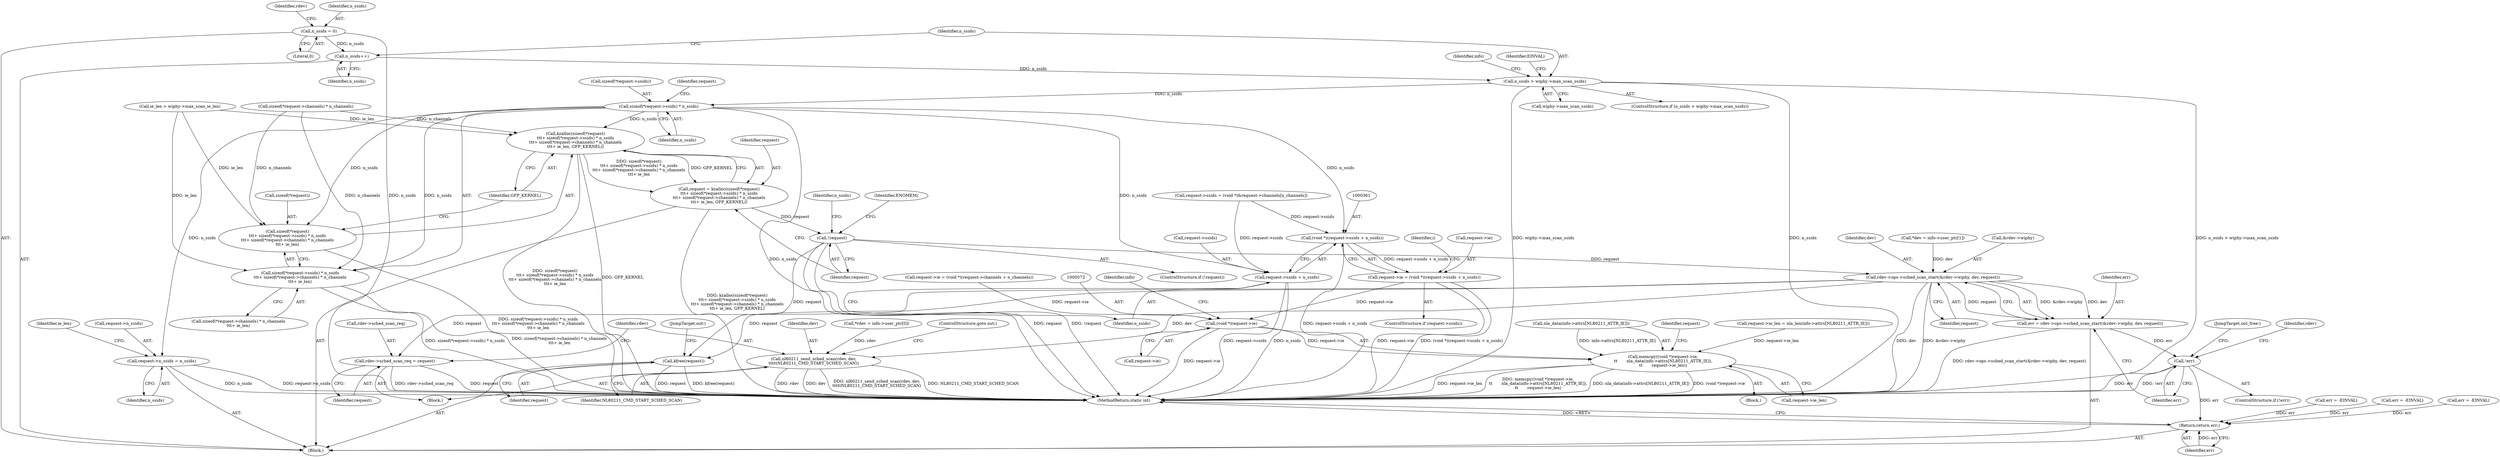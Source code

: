 digraph "0_linux_208c72f4fe44fe09577e7975ba0e7fa0278f3d03@API" {
"1000307" [label="(Call,sizeof(*request->ssids) * n_ssids)"];
"1000264" [label="(Call,n_ssids > wiphy->max_scan_ssids)"];
"1000261" [label="(Call,n_ssids++)"];
"1000129" [label="(Call,n_ssids = 0)"];
"1000301" [label="(Call,kzalloc(sizeof(*request)\n\t\t\t+ sizeof(*request->ssids) * n_ssids\n\t\t\t+ sizeof(*request->channels) * n_channels\n\t\t\t+ ie_len, GFP_KERNEL))"];
"1000299" [label="(Call,request = kzalloc(sizeof(*request)\n\t\t\t+ sizeof(*request->ssids) * n_ssids\n\t\t\t+ sizeof(*request->channels) * n_channels\n\t\t\t+ ie_len, GFP_KERNEL))"];
"1000325" [label="(Call,!request)"];
"1000605" [label="(Call,rdev->ops->sched_scan_start(&rdev->wiphy, dev, request))"];
"1000603" [label="(Call,err = rdev->ops->sched_scan_start(&rdev->wiphy, dev, request))"];
"1000613" [label="(Call,!err)"];
"1000630" [label="(Return,return err;)"];
"1000616" [label="(Call,rdev->sched_scan_req = request)"];
"1000621" [label="(Call,nl80211_send_sched_scan(rdev, dev,\n\t\t\t\t\tNL80211_CMD_START_SCHED_SCAN))"];
"1000627" [label="(Call,kfree(request))"];
"1000302" [label="(Call,sizeof(*request)\n\t\t\t+ sizeof(*request->ssids) * n_ssids\n\t\t\t+ sizeof(*request->channels) * n_channels\n\t\t\t+ ie_len)"];
"1000306" [label="(Call,sizeof(*request->ssids) * n_ssids\n\t\t\t+ sizeof(*request->channels) * n_channels\n\t\t\t+ ie_len)"];
"1000344" [label="(Call,request->n_ssids = n_ssids)"];
"1000360" [label="(Call,(void *)(request->ssids + n_ssids))"];
"1000356" [label="(Call,request->ie = (void *)(request->ssids + n_ssids))"];
"1000571" [label="(Call,(void *)request->ie)"];
"1000570" [label="(Call,memcpy((void *)request->ie,\n\t\t       nla_data(info->attrs[NL80211_ATTR_IE]),\n\t\t       request->ie_len))"];
"1000362" [label="(Call,request->ssids + n_ssids)"];
"1000624" [label="(Identifier,NL80211_CMD_START_SCHED_SCAN)"];
"1000363" [label="(Call,request->ssids)"];
"1000314" [label="(Call,sizeof(*request->channels) * n_channels\n\t\t\t+ ie_len)"];
"1000613" [label="(Call,!err)"];
"1000570" [label="(Call,memcpy((void *)request->ie,\n\t\t       nla_data(info->attrs[NL80211_ATTR_IE]),\n\t\t       request->ie_len))"];
"1000300" [label="(Identifier,request)"];
"1000266" [label="(Call,wiphy->max_scan_ssids)"];
"1000614" [label="(Identifier,err)"];
"1000571" [label="(Call,(void *)request->ie)"];
"1000106" [label="(Block,)"];
"1000331" [label="(Identifier,n_ssids)"];
"1000620" [label="(Identifier,request)"];
"1000345" [label="(Call,request->n_ssids)"];
"1000605" [label="(Call,rdev->ops->sched_scan_start(&rdev->wiphy, dev, request))"];
"1000560" [label="(Call,request->ie_len = nla_len(info->attrs[NL80211_ATTR_IE]))"];
"1000610" [label="(Identifier,dev)"];
"1000576" [label="(Call,nla_data(info->attrs[NL80211_ATTR_IE]))"];
"1000615" [label="(Block,)"];
"1000302" [label="(Call,sizeof(*request)\n\t\t\t+ sizeof(*request->ssids) * n_ssids\n\t\t\t+ sizeof(*request->channels) * n_channels\n\t\t\t+ ie_len)"];
"1000579" [label="(Identifier,info)"];
"1000350" [label="(Identifier,ie_len)"];
"1000344" [label="(Call,request->n_ssids = n_ssids)"];
"1000265" [label="(Identifier,n_ssids)"];
"1000261" [label="(Call,n_ssids++)"];
"1000325" [label="(Call,!request)"];
"1000129" [label="(Call,n_ssids = 0)"];
"1000627" [label="(Call,kfree(request))"];
"1000275" [label="(Identifier,info)"];
"1000366" [label="(Identifier,n_ssids)"];
"1000324" [label="(ControlStructure,if (!request))"];
"1000582" [label="(Call,request->ie_len)"];
"1000303" [label="(Call,sizeof(*request))"];
"1000263" [label="(ControlStructure,if (n_ssids > wiphy->max_scan_ssids))"];
"1000352" [label="(ControlStructure,if (request->ssids))"];
"1000612" [label="(ControlStructure,if (!err))"];
"1000143" [label="(Identifier,rdev)"];
"1000631" [label="(Identifier,err)"];
"1000262" [label="(Identifier,n_ssids)"];
"1000362" [label="(Call,request->ssids + n_ssids)"];
"1000117" [label="(Call,*dev = info->user_ptr[1])"];
"1000323" [label="(Identifier,GFP_KERNEL)"];
"1000315" [label="(Call,sizeof(*request->channels) * n_channels)"];
"1000621" [label="(Call,nl80211_send_sched_scan(rdev, dev,\n\t\t\t\t\tNL80211_CMD_START_SCHED_SCAN))"];
"1000559" [label="(Block,)"];
"1000308" [label="(Call,sizeof(*request->ssids))"];
"1000630" [label="(Return,return err;)"];
"1000356" [label="(Call,request->ie = (void *)(request->ssids + n_ssids))"];
"1000357" [label="(Call,request->ie)"];
"1000626" [label="(JumpTarget,out_free:)"];
"1000492" [label="(Call,err = -EINVAL)"];
"1000326" [label="(Identifier,request)"];
"1000329" [label="(Identifier,ENOMEM)"];
"1000604" [label="(Identifier,err)"];
"1000617" [label="(Call,rdev->sched_scan_req)"];
"1000360" [label="(Call,(void *)(request->ssids + n_ssids))"];
"1000307" [label="(Call,sizeof(*request->ssids) * n_ssids)"];
"1000587" [label="(Identifier,request)"];
"1000623" [label="(Identifier,dev)"];
"1000611" [label="(Identifier,request)"];
"1000380" [label="(Identifier,i)"];
"1000299" [label="(Call,request = kzalloc(sizeof(*request)\n\t\t\t+ sizeof(*request->ssids) * n_ssids\n\t\t\t+ sizeof(*request->channels) * n_channels\n\t\t\t+ ie_len, GFP_KERNEL))"];
"1000603" [label="(Call,err = rdev->ops->sched_scan_start(&rdev->wiphy, dev, request))"];
"1000291" [label="(Call,ie_len > wiphy->max_scan_ie_len)"];
"1000109" [label="(Call,*rdev = info->user_ptr[0])"];
"1000618" [label="(Identifier,rdev)"];
"1000348" [label="(Identifier,n_ssids)"];
"1000319" [label="(Identifier,request)"];
"1000622" [label="(Identifier,rdev)"];
"1000332" [label="(Call,request->ssids = (void *)&request->channels[n_channels])"];
"1000301" [label="(Call,kzalloc(sizeof(*request)\n\t\t\t+ sizeof(*request->ssids) * n_ssids\n\t\t\t+ sizeof(*request->channels) * n_channels\n\t\t\t+ ie_len, GFP_KERNEL))"];
"1000628" [label="(Identifier,request)"];
"1000632" [label="(MethodReturn,static int)"];
"1000131" [label="(Literal,0)"];
"1000606" [label="(Call,&rdev->wiphy)"];
"1000401" [label="(Call,err = -EINVAL)"];
"1000313" [label="(Identifier,n_ssids)"];
"1000629" [label="(JumpTarget,out:)"];
"1000573" [label="(Call,request->ie)"];
"1000271" [label="(Identifier,EINVAL)"];
"1000306" [label="(Call,sizeof(*request->ssids) * n_ssids\n\t\t\t+ sizeof(*request->channels) * n_channels\n\t\t\t+ ie_len)"];
"1000524" [label="(Call,err = -EINVAL)"];
"1000264" [label="(Call,n_ssids > wiphy->max_scan_ssids)"];
"1000130" [label="(Identifier,n_ssids)"];
"1000616" [label="(Call,rdev->sched_scan_req = request)"];
"1000625" [label="(ControlStructure,goto out;)"];
"1000368" [label="(Call,request->ie = (void *)(request->channels + n_channels))"];
"1000307" -> "1000306"  [label="AST: "];
"1000307" -> "1000313"  [label="CFG: "];
"1000308" -> "1000307"  [label="AST: "];
"1000313" -> "1000307"  [label="AST: "];
"1000319" -> "1000307"  [label="CFG: "];
"1000307" -> "1000632"  [label="DDG: n_ssids"];
"1000307" -> "1000301"  [label="DDG: n_ssids"];
"1000307" -> "1000302"  [label="DDG: n_ssids"];
"1000307" -> "1000306"  [label="DDG: n_ssids"];
"1000264" -> "1000307"  [label="DDG: n_ssids"];
"1000307" -> "1000344"  [label="DDG: n_ssids"];
"1000307" -> "1000360"  [label="DDG: n_ssids"];
"1000307" -> "1000362"  [label="DDG: n_ssids"];
"1000264" -> "1000263"  [label="AST: "];
"1000264" -> "1000266"  [label="CFG: "];
"1000265" -> "1000264"  [label="AST: "];
"1000266" -> "1000264"  [label="AST: "];
"1000271" -> "1000264"  [label="CFG: "];
"1000275" -> "1000264"  [label="CFG: "];
"1000264" -> "1000632"  [label="DDG: n_ssids"];
"1000264" -> "1000632"  [label="DDG: n_ssids > wiphy->max_scan_ssids"];
"1000264" -> "1000632"  [label="DDG: wiphy->max_scan_ssids"];
"1000261" -> "1000264"  [label="DDG: n_ssids"];
"1000261" -> "1000106"  [label="AST: "];
"1000261" -> "1000262"  [label="CFG: "];
"1000262" -> "1000261"  [label="AST: "];
"1000265" -> "1000261"  [label="CFG: "];
"1000129" -> "1000261"  [label="DDG: n_ssids"];
"1000129" -> "1000106"  [label="AST: "];
"1000129" -> "1000131"  [label="CFG: "];
"1000130" -> "1000129"  [label="AST: "];
"1000131" -> "1000129"  [label="AST: "];
"1000143" -> "1000129"  [label="CFG: "];
"1000129" -> "1000632"  [label="DDG: n_ssids"];
"1000301" -> "1000299"  [label="AST: "];
"1000301" -> "1000323"  [label="CFG: "];
"1000302" -> "1000301"  [label="AST: "];
"1000323" -> "1000301"  [label="AST: "];
"1000299" -> "1000301"  [label="CFG: "];
"1000301" -> "1000632"  [label="DDG: sizeof(*request)\n\t\t\t+ sizeof(*request->ssids) * n_ssids\n\t\t\t+ sizeof(*request->channels) * n_channels\n\t\t\t+ ie_len"];
"1000301" -> "1000632"  [label="DDG: GFP_KERNEL"];
"1000301" -> "1000299"  [label="DDG: sizeof(*request)\n\t\t\t+ sizeof(*request->ssids) * n_ssids\n\t\t\t+ sizeof(*request->channels) * n_channels\n\t\t\t+ ie_len"];
"1000301" -> "1000299"  [label="DDG: GFP_KERNEL"];
"1000315" -> "1000301"  [label="DDG: n_channels"];
"1000291" -> "1000301"  [label="DDG: ie_len"];
"1000299" -> "1000106"  [label="AST: "];
"1000300" -> "1000299"  [label="AST: "];
"1000326" -> "1000299"  [label="CFG: "];
"1000299" -> "1000632"  [label="DDG: kzalloc(sizeof(*request)\n\t\t\t+ sizeof(*request->ssids) * n_ssids\n\t\t\t+ sizeof(*request->channels) * n_channels\n\t\t\t+ ie_len, GFP_KERNEL)"];
"1000299" -> "1000325"  [label="DDG: request"];
"1000325" -> "1000324"  [label="AST: "];
"1000325" -> "1000326"  [label="CFG: "];
"1000326" -> "1000325"  [label="AST: "];
"1000329" -> "1000325"  [label="CFG: "];
"1000331" -> "1000325"  [label="CFG: "];
"1000325" -> "1000632"  [label="DDG: request"];
"1000325" -> "1000632"  [label="DDG: !request"];
"1000325" -> "1000605"  [label="DDG: request"];
"1000325" -> "1000627"  [label="DDG: request"];
"1000605" -> "1000603"  [label="AST: "];
"1000605" -> "1000611"  [label="CFG: "];
"1000606" -> "1000605"  [label="AST: "];
"1000610" -> "1000605"  [label="AST: "];
"1000611" -> "1000605"  [label="AST: "];
"1000603" -> "1000605"  [label="CFG: "];
"1000605" -> "1000632"  [label="DDG: dev"];
"1000605" -> "1000632"  [label="DDG: &rdev->wiphy"];
"1000605" -> "1000603"  [label="DDG: &rdev->wiphy"];
"1000605" -> "1000603"  [label="DDG: dev"];
"1000605" -> "1000603"  [label="DDG: request"];
"1000117" -> "1000605"  [label="DDG: dev"];
"1000605" -> "1000616"  [label="DDG: request"];
"1000605" -> "1000621"  [label="DDG: dev"];
"1000605" -> "1000627"  [label="DDG: request"];
"1000603" -> "1000106"  [label="AST: "];
"1000604" -> "1000603"  [label="AST: "];
"1000614" -> "1000603"  [label="CFG: "];
"1000603" -> "1000632"  [label="DDG: rdev->ops->sched_scan_start(&rdev->wiphy, dev, request)"];
"1000603" -> "1000613"  [label="DDG: err"];
"1000613" -> "1000612"  [label="AST: "];
"1000613" -> "1000614"  [label="CFG: "];
"1000614" -> "1000613"  [label="AST: "];
"1000618" -> "1000613"  [label="CFG: "];
"1000626" -> "1000613"  [label="CFG: "];
"1000613" -> "1000632"  [label="DDG: err"];
"1000613" -> "1000632"  [label="DDG: !err"];
"1000613" -> "1000630"  [label="DDG: err"];
"1000630" -> "1000106"  [label="AST: "];
"1000630" -> "1000631"  [label="CFG: "];
"1000631" -> "1000630"  [label="AST: "];
"1000632" -> "1000630"  [label="CFG: "];
"1000630" -> "1000632"  [label="DDG: <RET>"];
"1000631" -> "1000630"  [label="DDG: err"];
"1000524" -> "1000630"  [label="DDG: err"];
"1000401" -> "1000630"  [label="DDG: err"];
"1000492" -> "1000630"  [label="DDG: err"];
"1000616" -> "1000615"  [label="AST: "];
"1000616" -> "1000620"  [label="CFG: "];
"1000617" -> "1000616"  [label="AST: "];
"1000620" -> "1000616"  [label="AST: "];
"1000622" -> "1000616"  [label="CFG: "];
"1000616" -> "1000632"  [label="DDG: rdev->sched_scan_req"];
"1000616" -> "1000632"  [label="DDG: request"];
"1000621" -> "1000615"  [label="AST: "];
"1000621" -> "1000624"  [label="CFG: "];
"1000622" -> "1000621"  [label="AST: "];
"1000623" -> "1000621"  [label="AST: "];
"1000624" -> "1000621"  [label="AST: "];
"1000625" -> "1000621"  [label="CFG: "];
"1000621" -> "1000632"  [label="DDG: rdev"];
"1000621" -> "1000632"  [label="DDG: dev"];
"1000621" -> "1000632"  [label="DDG: nl80211_send_sched_scan(rdev, dev,\n\t\t\t\t\tNL80211_CMD_START_SCHED_SCAN)"];
"1000621" -> "1000632"  [label="DDG: NL80211_CMD_START_SCHED_SCAN"];
"1000109" -> "1000621"  [label="DDG: rdev"];
"1000627" -> "1000106"  [label="AST: "];
"1000627" -> "1000628"  [label="CFG: "];
"1000628" -> "1000627"  [label="AST: "];
"1000629" -> "1000627"  [label="CFG: "];
"1000627" -> "1000632"  [label="DDG: kfree(request)"];
"1000627" -> "1000632"  [label="DDG: request"];
"1000302" -> "1000306"  [label="CFG: "];
"1000303" -> "1000302"  [label="AST: "];
"1000306" -> "1000302"  [label="AST: "];
"1000323" -> "1000302"  [label="CFG: "];
"1000302" -> "1000632"  [label="DDG: sizeof(*request->ssids) * n_ssids\n\t\t\t+ sizeof(*request->channels) * n_channels\n\t\t\t+ ie_len"];
"1000315" -> "1000302"  [label="DDG: n_channels"];
"1000291" -> "1000302"  [label="DDG: ie_len"];
"1000306" -> "1000314"  [label="CFG: "];
"1000314" -> "1000306"  [label="AST: "];
"1000306" -> "1000632"  [label="DDG: sizeof(*request->ssids) * n_ssids"];
"1000306" -> "1000632"  [label="DDG: sizeof(*request->channels) * n_channels\n\t\t\t+ ie_len"];
"1000315" -> "1000306"  [label="DDG: n_channels"];
"1000291" -> "1000306"  [label="DDG: ie_len"];
"1000344" -> "1000106"  [label="AST: "];
"1000344" -> "1000348"  [label="CFG: "];
"1000345" -> "1000344"  [label="AST: "];
"1000348" -> "1000344"  [label="AST: "];
"1000350" -> "1000344"  [label="CFG: "];
"1000344" -> "1000632"  [label="DDG: n_ssids"];
"1000344" -> "1000632"  [label="DDG: request->n_ssids"];
"1000360" -> "1000356"  [label="AST: "];
"1000360" -> "1000362"  [label="CFG: "];
"1000361" -> "1000360"  [label="AST: "];
"1000362" -> "1000360"  [label="AST: "];
"1000356" -> "1000360"  [label="CFG: "];
"1000360" -> "1000632"  [label="DDG: request->ssids + n_ssids"];
"1000360" -> "1000356"  [label="DDG: request->ssids + n_ssids"];
"1000332" -> "1000360"  [label="DDG: request->ssids"];
"1000356" -> "1000352"  [label="AST: "];
"1000357" -> "1000356"  [label="AST: "];
"1000380" -> "1000356"  [label="CFG: "];
"1000356" -> "1000632"  [label="DDG: request->ie"];
"1000356" -> "1000632"  [label="DDG: (void *)(request->ssids + n_ssids)"];
"1000356" -> "1000571"  [label="DDG: request->ie"];
"1000571" -> "1000570"  [label="AST: "];
"1000571" -> "1000573"  [label="CFG: "];
"1000572" -> "1000571"  [label="AST: "];
"1000573" -> "1000571"  [label="AST: "];
"1000579" -> "1000571"  [label="CFG: "];
"1000571" -> "1000632"  [label="DDG: request->ie"];
"1000571" -> "1000570"  [label="DDG: request->ie"];
"1000368" -> "1000571"  [label="DDG: request->ie"];
"1000570" -> "1000559"  [label="AST: "];
"1000570" -> "1000582"  [label="CFG: "];
"1000576" -> "1000570"  [label="AST: "];
"1000582" -> "1000570"  [label="AST: "];
"1000587" -> "1000570"  [label="CFG: "];
"1000570" -> "1000632"  [label="DDG: (void *)request->ie"];
"1000570" -> "1000632"  [label="DDG: request->ie_len"];
"1000570" -> "1000632"  [label="DDG: memcpy((void *)request->ie,\n\t\t       nla_data(info->attrs[NL80211_ATTR_IE]),\n\t\t       request->ie_len)"];
"1000570" -> "1000632"  [label="DDG: nla_data(info->attrs[NL80211_ATTR_IE])"];
"1000576" -> "1000570"  [label="DDG: info->attrs[NL80211_ATTR_IE]"];
"1000560" -> "1000570"  [label="DDG: request->ie_len"];
"1000362" -> "1000366"  [label="CFG: "];
"1000363" -> "1000362"  [label="AST: "];
"1000366" -> "1000362"  [label="AST: "];
"1000362" -> "1000632"  [label="DDG: n_ssids"];
"1000362" -> "1000632"  [label="DDG: request->ssids"];
"1000332" -> "1000362"  [label="DDG: request->ssids"];
}
